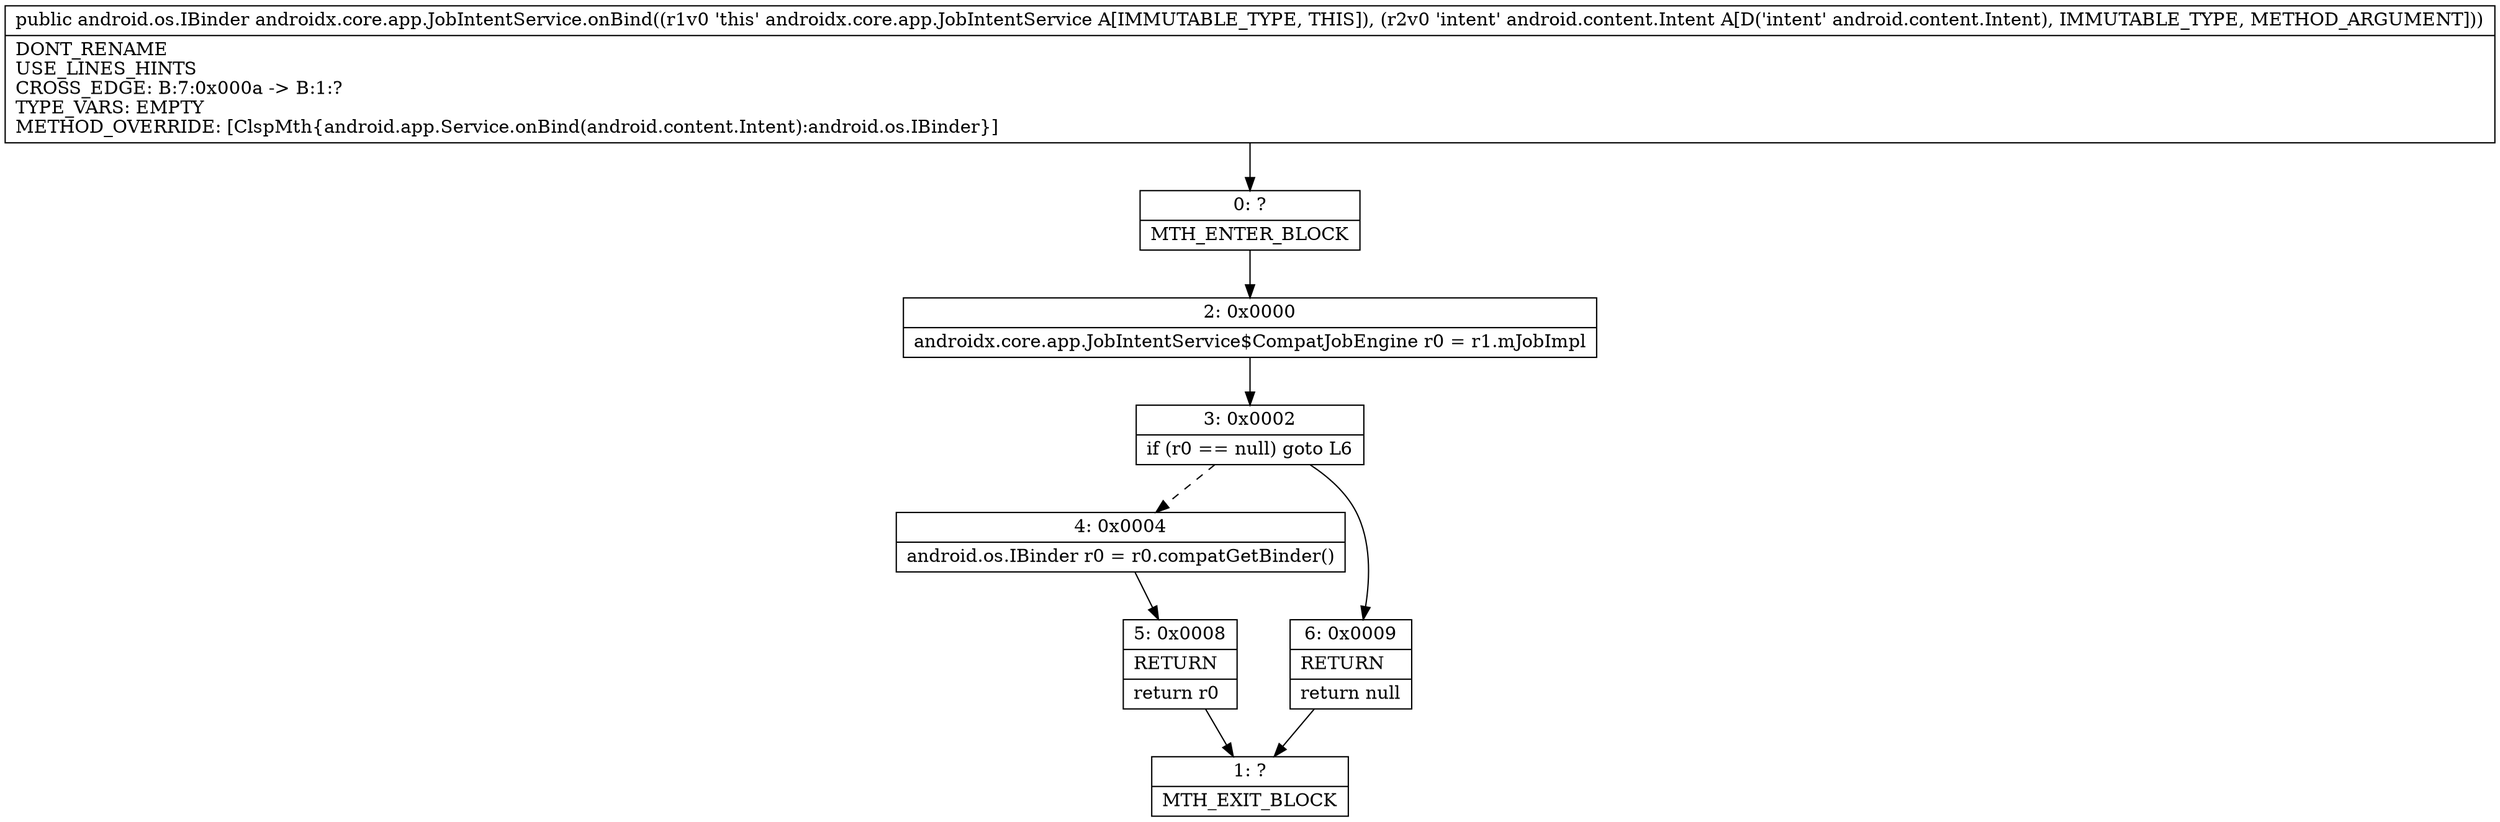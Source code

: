 digraph "CFG forandroidx.core.app.JobIntentService.onBind(Landroid\/content\/Intent;)Landroid\/os\/IBinder;" {
Node_0 [shape=record,label="{0\:\ ?|MTH_ENTER_BLOCK\l}"];
Node_2 [shape=record,label="{2\:\ 0x0000|androidx.core.app.JobIntentService$CompatJobEngine r0 = r1.mJobImpl\l}"];
Node_3 [shape=record,label="{3\:\ 0x0002|if (r0 == null) goto L6\l}"];
Node_4 [shape=record,label="{4\:\ 0x0004|android.os.IBinder r0 = r0.compatGetBinder()\l}"];
Node_5 [shape=record,label="{5\:\ 0x0008|RETURN\l|return r0\l}"];
Node_1 [shape=record,label="{1\:\ ?|MTH_EXIT_BLOCK\l}"];
Node_6 [shape=record,label="{6\:\ 0x0009|RETURN\l|return null\l}"];
MethodNode[shape=record,label="{public android.os.IBinder androidx.core.app.JobIntentService.onBind((r1v0 'this' androidx.core.app.JobIntentService A[IMMUTABLE_TYPE, THIS]), (r2v0 'intent' android.content.Intent A[D('intent' android.content.Intent), IMMUTABLE_TYPE, METHOD_ARGUMENT]))  | DONT_RENAME\lUSE_LINES_HINTS\lCROSS_EDGE: B:7:0x000a \-\> B:1:?\lTYPE_VARS: EMPTY\lMETHOD_OVERRIDE: [ClspMth\{android.app.Service.onBind(android.content.Intent):android.os.IBinder\}]\l}"];
MethodNode -> Node_0;Node_0 -> Node_2;
Node_2 -> Node_3;
Node_3 -> Node_4[style=dashed];
Node_3 -> Node_6;
Node_4 -> Node_5;
Node_5 -> Node_1;
Node_6 -> Node_1;
}

